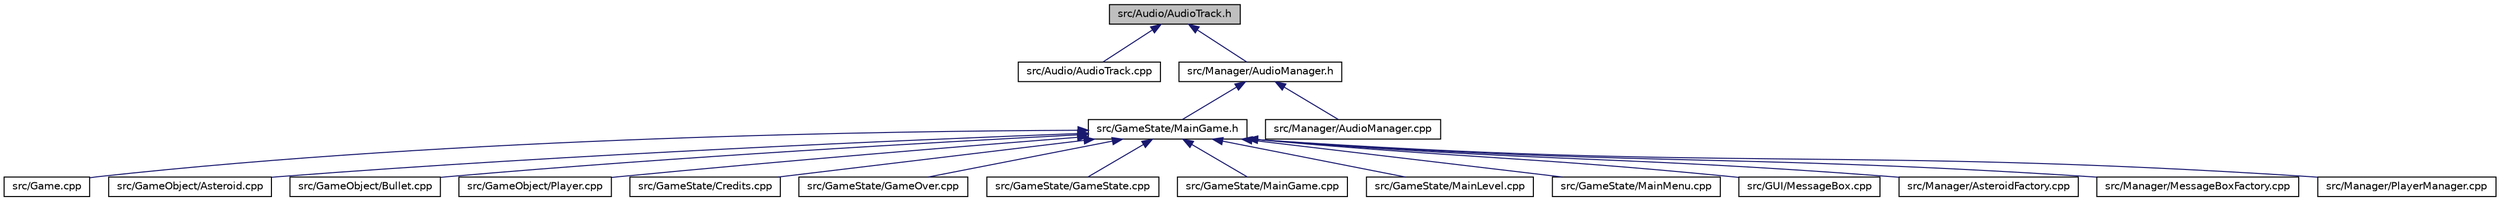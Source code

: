 digraph "src/Audio/AudioTrack.h"
{
  edge [fontname="Helvetica",fontsize="10",labelfontname="Helvetica",labelfontsize="10"];
  node [fontname="Helvetica",fontsize="10",shape=record];
  Node1 [label="src/Audio/AudioTrack.h",height=0.2,width=0.4,color="black", fillcolor="grey75", style="filled", fontcolor="black"];
  Node1 -> Node2 [dir="back",color="midnightblue",fontsize="10",style="solid",fontname="Helvetica"];
  Node2 [label="src/Audio/AudioTrack.cpp",height=0.2,width=0.4,color="black", fillcolor="white", style="filled",URL="$AudioTrack_8cpp.html"];
  Node1 -> Node3 [dir="back",color="midnightblue",fontsize="10",style="solid",fontname="Helvetica"];
  Node3 [label="src/Manager/AudioManager.h",height=0.2,width=0.4,color="black", fillcolor="white", style="filled",URL="$AudioManager_8h.html"];
  Node3 -> Node4 [dir="back",color="midnightblue",fontsize="10",style="solid",fontname="Helvetica"];
  Node4 [label="src/GameState/MainGame.h",height=0.2,width=0.4,color="black", fillcolor="white", style="filled",URL="$MainGame_8h.html"];
  Node4 -> Node5 [dir="back",color="midnightblue",fontsize="10",style="solid",fontname="Helvetica"];
  Node5 [label="src/Game.cpp",height=0.2,width=0.4,color="black", fillcolor="white", style="filled",URL="$Game_8cpp.html"];
  Node4 -> Node6 [dir="back",color="midnightblue",fontsize="10",style="solid",fontname="Helvetica"];
  Node6 [label="src/GameObject/Asteroid.cpp",height=0.2,width=0.4,color="black", fillcolor="white", style="filled",URL="$Asteroid_8cpp.html"];
  Node4 -> Node7 [dir="back",color="midnightblue",fontsize="10",style="solid",fontname="Helvetica"];
  Node7 [label="src/GameObject/Bullet.cpp",height=0.2,width=0.4,color="black", fillcolor="white", style="filled",URL="$Bullet_8cpp.html"];
  Node4 -> Node8 [dir="back",color="midnightblue",fontsize="10",style="solid",fontname="Helvetica"];
  Node8 [label="src/GameObject/Player.cpp",height=0.2,width=0.4,color="black", fillcolor="white", style="filled",URL="$Player_8cpp.html"];
  Node4 -> Node9 [dir="back",color="midnightblue",fontsize="10",style="solid",fontname="Helvetica"];
  Node9 [label="src/GameState/Credits.cpp",height=0.2,width=0.4,color="black", fillcolor="white", style="filled",URL="$Credits_8cpp.html"];
  Node4 -> Node10 [dir="back",color="midnightblue",fontsize="10",style="solid",fontname="Helvetica"];
  Node10 [label="src/GameState/GameOver.cpp",height=0.2,width=0.4,color="black", fillcolor="white", style="filled",URL="$GameOver_8cpp.html"];
  Node4 -> Node11 [dir="back",color="midnightblue",fontsize="10",style="solid",fontname="Helvetica"];
  Node11 [label="src/GameState/GameState.cpp",height=0.2,width=0.4,color="black", fillcolor="white", style="filled",URL="$GameState_8cpp.html"];
  Node4 -> Node12 [dir="back",color="midnightblue",fontsize="10",style="solid",fontname="Helvetica"];
  Node12 [label="src/GameState/MainGame.cpp",height=0.2,width=0.4,color="black", fillcolor="white", style="filled",URL="$MainGame_8cpp.html"];
  Node4 -> Node13 [dir="back",color="midnightblue",fontsize="10",style="solid",fontname="Helvetica"];
  Node13 [label="src/GameState/MainLevel.cpp",height=0.2,width=0.4,color="black", fillcolor="white", style="filled",URL="$MainLevel_8cpp.html"];
  Node4 -> Node14 [dir="back",color="midnightblue",fontsize="10",style="solid",fontname="Helvetica"];
  Node14 [label="src/GameState/MainMenu.cpp",height=0.2,width=0.4,color="black", fillcolor="white", style="filled",URL="$MainMenu_8cpp.html"];
  Node4 -> Node15 [dir="back",color="midnightblue",fontsize="10",style="solid",fontname="Helvetica"];
  Node15 [label="src/GUI/MessageBox.cpp",height=0.2,width=0.4,color="black", fillcolor="white", style="filled",URL="$MessageBox_8cpp.html"];
  Node4 -> Node16 [dir="back",color="midnightblue",fontsize="10",style="solid",fontname="Helvetica"];
  Node16 [label="src/Manager/AsteroidFactory.cpp",height=0.2,width=0.4,color="black", fillcolor="white", style="filled",URL="$AsteroidFactory_8cpp.html"];
  Node4 -> Node17 [dir="back",color="midnightblue",fontsize="10",style="solid",fontname="Helvetica"];
  Node17 [label="src/Manager/MessageBoxFactory.cpp",height=0.2,width=0.4,color="black", fillcolor="white", style="filled",URL="$MessageBoxFactory_8cpp.html"];
  Node4 -> Node18 [dir="back",color="midnightblue",fontsize="10",style="solid",fontname="Helvetica"];
  Node18 [label="src/Manager/PlayerManager.cpp",height=0.2,width=0.4,color="black", fillcolor="white", style="filled",URL="$PlayerManager_8cpp.html"];
  Node3 -> Node19 [dir="back",color="midnightblue",fontsize="10",style="solid",fontname="Helvetica"];
  Node19 [label="src/Manager/AudioManager.cpp",height=0.2,width=0.4,color="black", fillcolor="white", style="filled",URL="$AudioManager_8cpp.html"];
}
